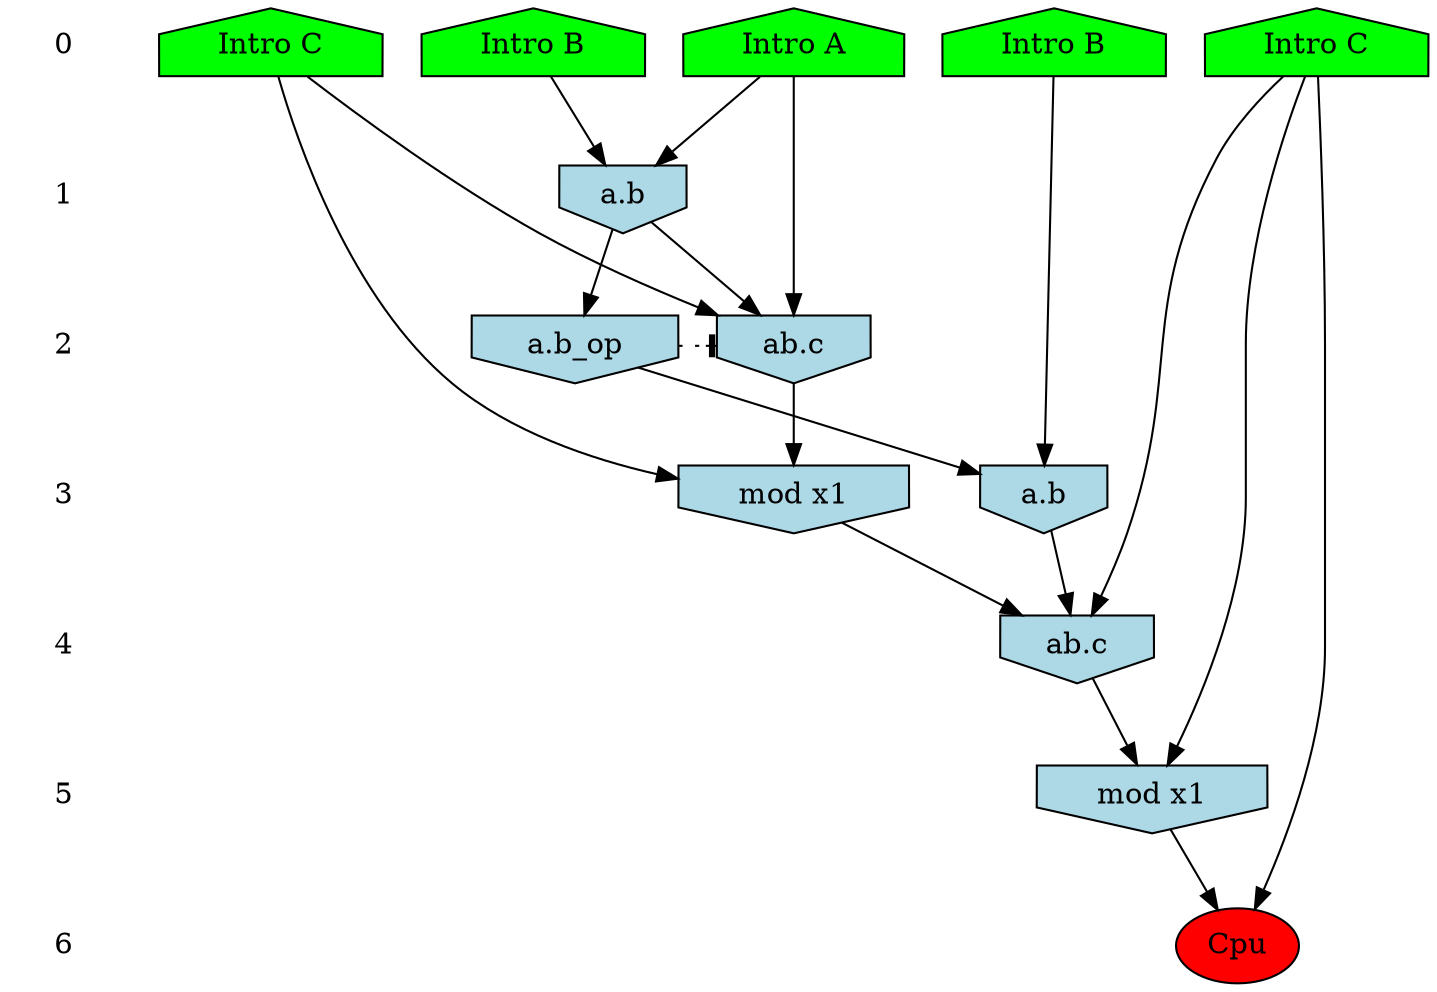 /* Compression of 22 causal flows obtained in average at 1.065536E+01 t.u */
/* Compressed causal flows were: [249;565;573;827;970;1023;1043;1057;1158;1335;1436;1504;1629;1631;1634;1721;1920;2050;2188;2283;2510;3325] */
digraph G{
 ranksep=.5 ; 
{ rank = same ; "0" [shape=plaintext] ; node_1 [label ="Intro B", shape=house, style=filled, fillcolor=green] ;
node_2 [label ="Intro A", shape=house, style=filled, fillcolor=green] ;
node_3 [label ="Intro B", shape=house, style=filled, fillcolor=green] ;
node_4 [label ="Intro C", shape=house, style=filled, fillcolor=green] ;
node_5 [label ="Intro C", shape=house, style=filled, fillcolor=green] ;
}
{ rank = same ; "1" [shape=plaintext] ; node_6 [label="a.b", shape=invhouse, style=filled, fillcolor = lightblue] ;
}
{ rank = same ; "2" [shape=plaintext] ; node_7 [label="ab.c", shape=invhouse, style=filled, fillcolor = lightblue] ;
node_8 [label="a.b_op", shape=invhouse, style=filled, fillcolor = lightblue] ;
}
{ rank = same ; "3" [shape=plaintext] ; node_9 [label="mod x1", shape=invhouse, style=filled, fillcolor = lightblue] ;
node_10 [label="a.b", shape=invhouse, style=filled, fillcolor = lightblue] ;
}
{ rank = same ; "4" [shape=plaintext] ; node_11 [label="ab.c", shape=invhouse, style=filled, fillcolor = lightblue] ;
}
{ rank = same ; "5" [shape=plaintext] ; node_12 [label="mod x1", shape=invhouse, style=filled, fillcolor = lightblue] ;
}
{ rank = same ; "6" [shape=plaintext] ; node_13 [label ="Cpu", style=filled, fillcolor=red] ;
}
"0" -> "1" [style="invis"]; 
"1" -> "2" [style="invis"]; 
"2" -> "3" [style="invis"]; 
"3" -> "4" [style="invis"]; 
"4" -> "5" [style="invis"]; 
"5" -> "6" [style="invis"]; 
node_2 -> node_6
node_3 -> node_6
node_2 -> node_7
node_5 -> node_7
node_6 -> node_7
node_6 -> node_8
node_5 -> node_9
node_7 -> node_9
node_1 -> node_10
node_8 -> node_10
node_4 -> node_11
node_9 -> node_11
node_10 -> node_11
node_4 -> node_12
node_11 -> node_12
node_4 -> node_13
node_12 -> node_13
node_8 -> node_7 [style=dotted, arrowhead = tee] 
}
/*
 Dot generation time: 0.000670
*/